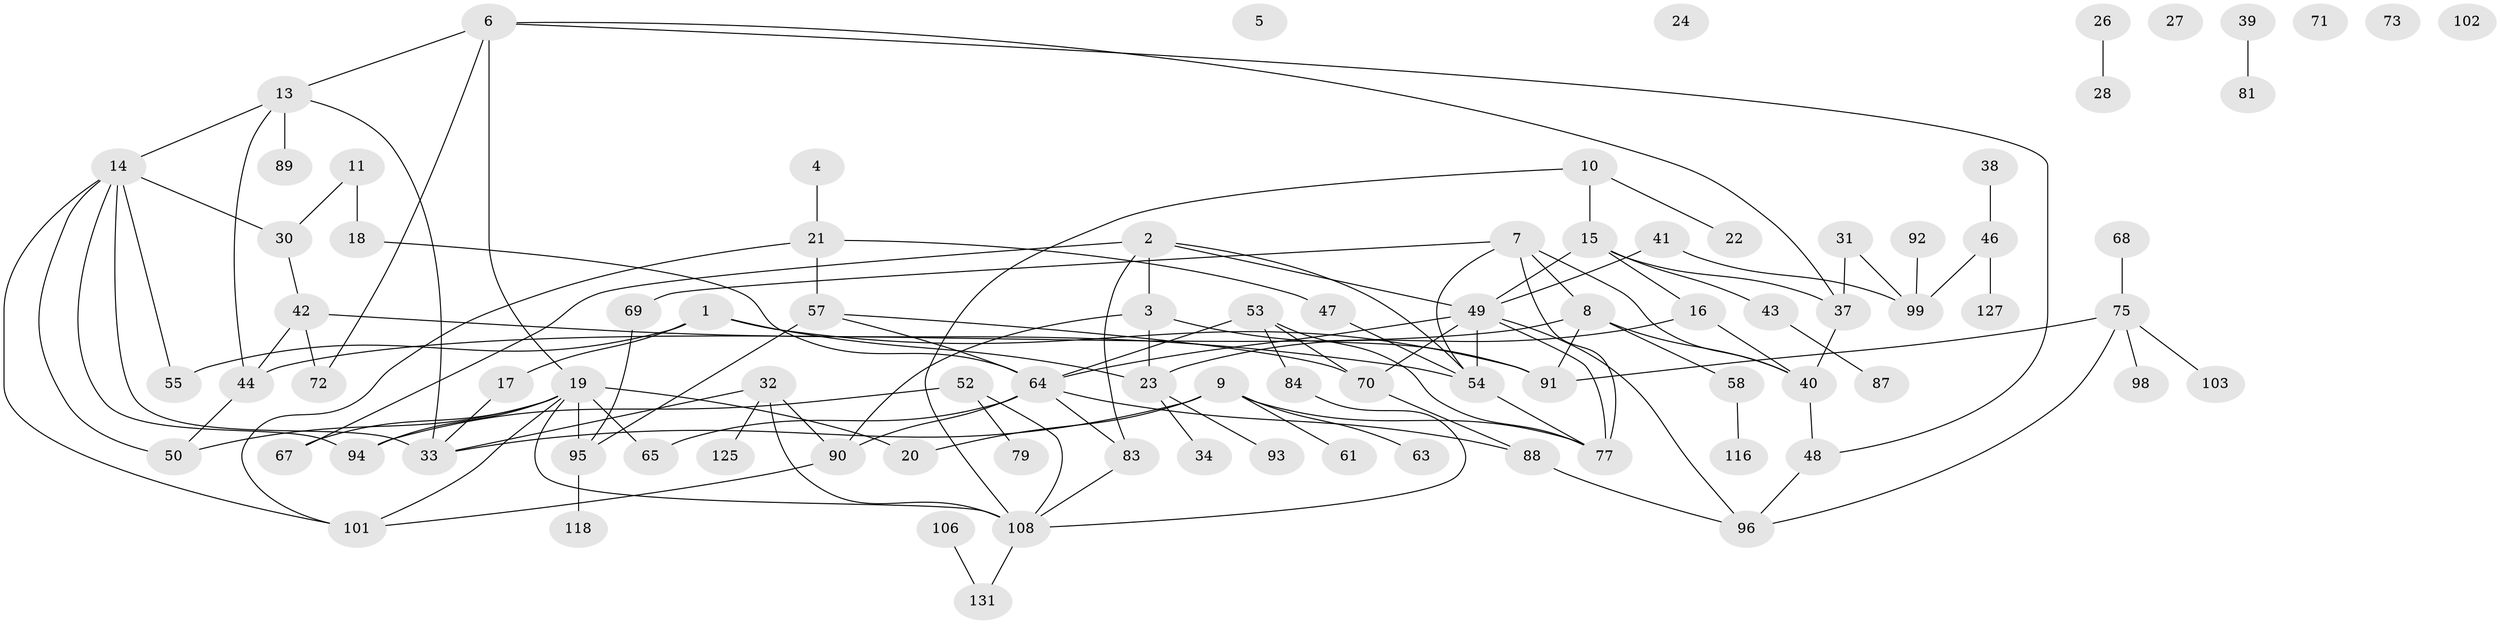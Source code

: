 // original degree distribution, {3: 0.26515151515151514, 4: 0.10606060606060606, 1: 0.21212121212121213, 0: 0.045454545454545456, 2: 0.25757575757575757, 5: 0.06818181818181818, 6: 0.030303030303030304, 7: 0.015151515151515152}
// Generated by graph-tools (version 1.1) at 2025/41/03/06/25 10:41:23]
// undirected, 89 vertices, 127 edges
graph export_dot {
graph [start="1"]
  node [color=gray90,style=filled];
  1 [super="+105"];
  2 [super="+80"];
  3 [super="+123"];
  4;
  5;
  6 [super="+82"];
  7 [super="+110"];
  8 [super="+117"];
  9 [super="+35"];
  10 [super="+36"];
  11 [super="+12"];
  13 [super="+25"];
  14 [super="+62"];
  15 [super="+59"];
  16;
  17;
  18 [super="+29"];
  19 [super="+76"];
  20;
  21 [super="+74"];
  22;
  23 [super="+51"];
  24;
  26 [super="+113"];
  27;
  28 [super="+130"];
  30 [super="+66"];
  31;
  32 [super="+45"];
  33 [super="+124"];
  34;
  37 [super="+85"];
  38;
  39;
  40 [super="+100"];
  41;
  42 [super="+119"];
  43;
  44 [super="+107"];
  46;
  47 [super="+112"];
  48;
  49 [super="+56"];
  50;
  52 [super="+111"];
  53 [super="+126"];
  54 [super="+60"];
  55;
  57 [super="+122"];
  58;
  61;
  63 [super="+121"];
  64 [super="+132"];
  65;
  67 [super="+78"];
  68;
  69;
  70 [super="+97"];
  71;
  72;
  73;
  75 [super="+115"];
  77 [super="+128"];
  79;
  81;
  83;
  84 [super="+86"];
  87;
  88;
  89;
  90;
  91 [super="+109"];
  92;
  93;
  94;
  95;
  96 [super="+129"];
  98;
  99 [super="+120"];
  101 [super="+104"];
  102;
  103;
  106;
  108 [super="+114"];
  116;
  118;
  125;
  127;
  131;
  1 -- 17;
  1 -- 23;
  1 -- 55;
  1 -- 91;
  2 -- 3;
  2 -- 49;
  2 -- 83;
  2 -- 67;
  2 -- 54;
  3 -- 91;
  3 -- 90;
  3 -- 23;
  4 -- 21;
  6 -- 72;
  6 -- 48;
  6 -- 37;
  6 -- 13;
  6 -- 19;
  7 -- 54;
  7 -- 77;
  7 -- 40;
  7 -- 8;
  7 -- 69;
  8 -- 44;
  8 -- 58;
  8 -- 40;
  8 -- 91;
  9 -- 33;
  9 -- 61;
  9 -- 20;
  9 -- 77;
  9 -- 63;
  10 -- 15;
  10 -- 108;
  10 -- 22;
  11 -- 30;
  11 -- 18;
  13 -- 14;
  13 -- 33;
  13 -- 89;
  13 -- 44;
  14 -- 50;
  14 -- 94;
  14 -- 33;
  14 -- 55;
  14 -- 101;
  14 -- 30;
  15 -- 16;
  15 -- 37;
  15 -- 43;
  15 -- 49;
  16 -- 23;
  16 -- 40;
  17 -- 33;
  18 -- 64;
  19 -- 20;
  19 -- 65;
  19 -- 95;
  19 -- 50;
  19 -- 67;
  19 -- 101;
  19 -- 108;
  19 -- 94;
  21 -- 101;
  21 -- 47;
  21 -- 57;
  23 -- 34;
  23 -- 93;
  26 -- 28;
  30 -- 42;
  31 -- 37;
  31 -- 99;
  32 -- 108;
  32 -- 125;
  32 -- 90;
  32 -- 33;
  37 -- 40;
  38 -- 46;
  39 -- 81;
  40 -- 48;
  41 -- 99;
  41 -- 49;
  42 -- 72;
  42 -- 44;
  42 -- 54;
  43 -- 87;
  44 -- 50;
  46 -- 127;
  46 -- 99;
  47 -- 54;
  48 -- 96;
  49 -- 77;
  49 -- 96;
  49 -- 64;
  49 -- 70;
  49 -- 54;
  52 -- 108;
  52 -- 94;
  52 -- 79;
  53 -- 70;
  53 -- 64;
  53 -- 84;
  53 -- 77;
  54 -- 77;
  57 -- 95;
  57 -- 64;
  57 -- 70;
  58 -- 116;
  64 -- 83;
  64 -- 88;
  64 -- 90;
  64 -- 65;
  68 -- 75;
  69 -- 95;
  70 -- 88;
  75 -- 98;
  75 -- 103;
  75 -- 96;
  75 -- 91;
  83 -- 108;
  84 -- 108;
  88 -- 96;
  90 -- 101;
  92 -- 99;
  95 -- 118;
  106 -- 131;
  108 -- 131;
}
